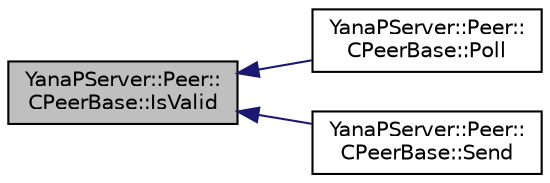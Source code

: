 digraph "YanaPServer::Peer::CPeerBase::IsValid"
{
  edge [fontname="Helvetica",fontsize="10",labelfontname="Helvetica",labelfontsize="10"];
  node [fontname="Helvetica",fontsize="10",shape=record];
  rankdir="LR";
  Node8 [label="YanaPServer::Peer::\lCPeerBase::IsValid",height=0.2,width=0.4,color="black", fillcolor="grey75", style="filled", fontcolor="black"];
  Node8 -> Node9 [dir="back",color="midnightblue",fontsize="10",style="solid",fontname="Helvetica"];
  Node9 [label="YanaPServer::Peer::\lCPeerBase::Poll",height=0.2,width=0.4,color="black", fillcolor="white", style="filled",URL="$class_yana_p_server_1_1_peer_1_1_c_peer_base.html#a790b68680123317b5c9f041a9a09de62",tooltip="毎フレームの処理 "];
  Node8 -> Node10 [dir="back",color="midnightblue",fontsize="10",style="solid",fontname="Helvetica"];
  Node10 [label="YanaPServer::Peer::\lCPeerBase::Send",height=0.2,width=0.4,color="black", fillcolor="white", style="filled",URL="$class_yana_p_server_1_1_peer_1_1_c_peer_base.html#a036c9c6218e6a833133a936348070bd1",tooltip="送信 "];
}
